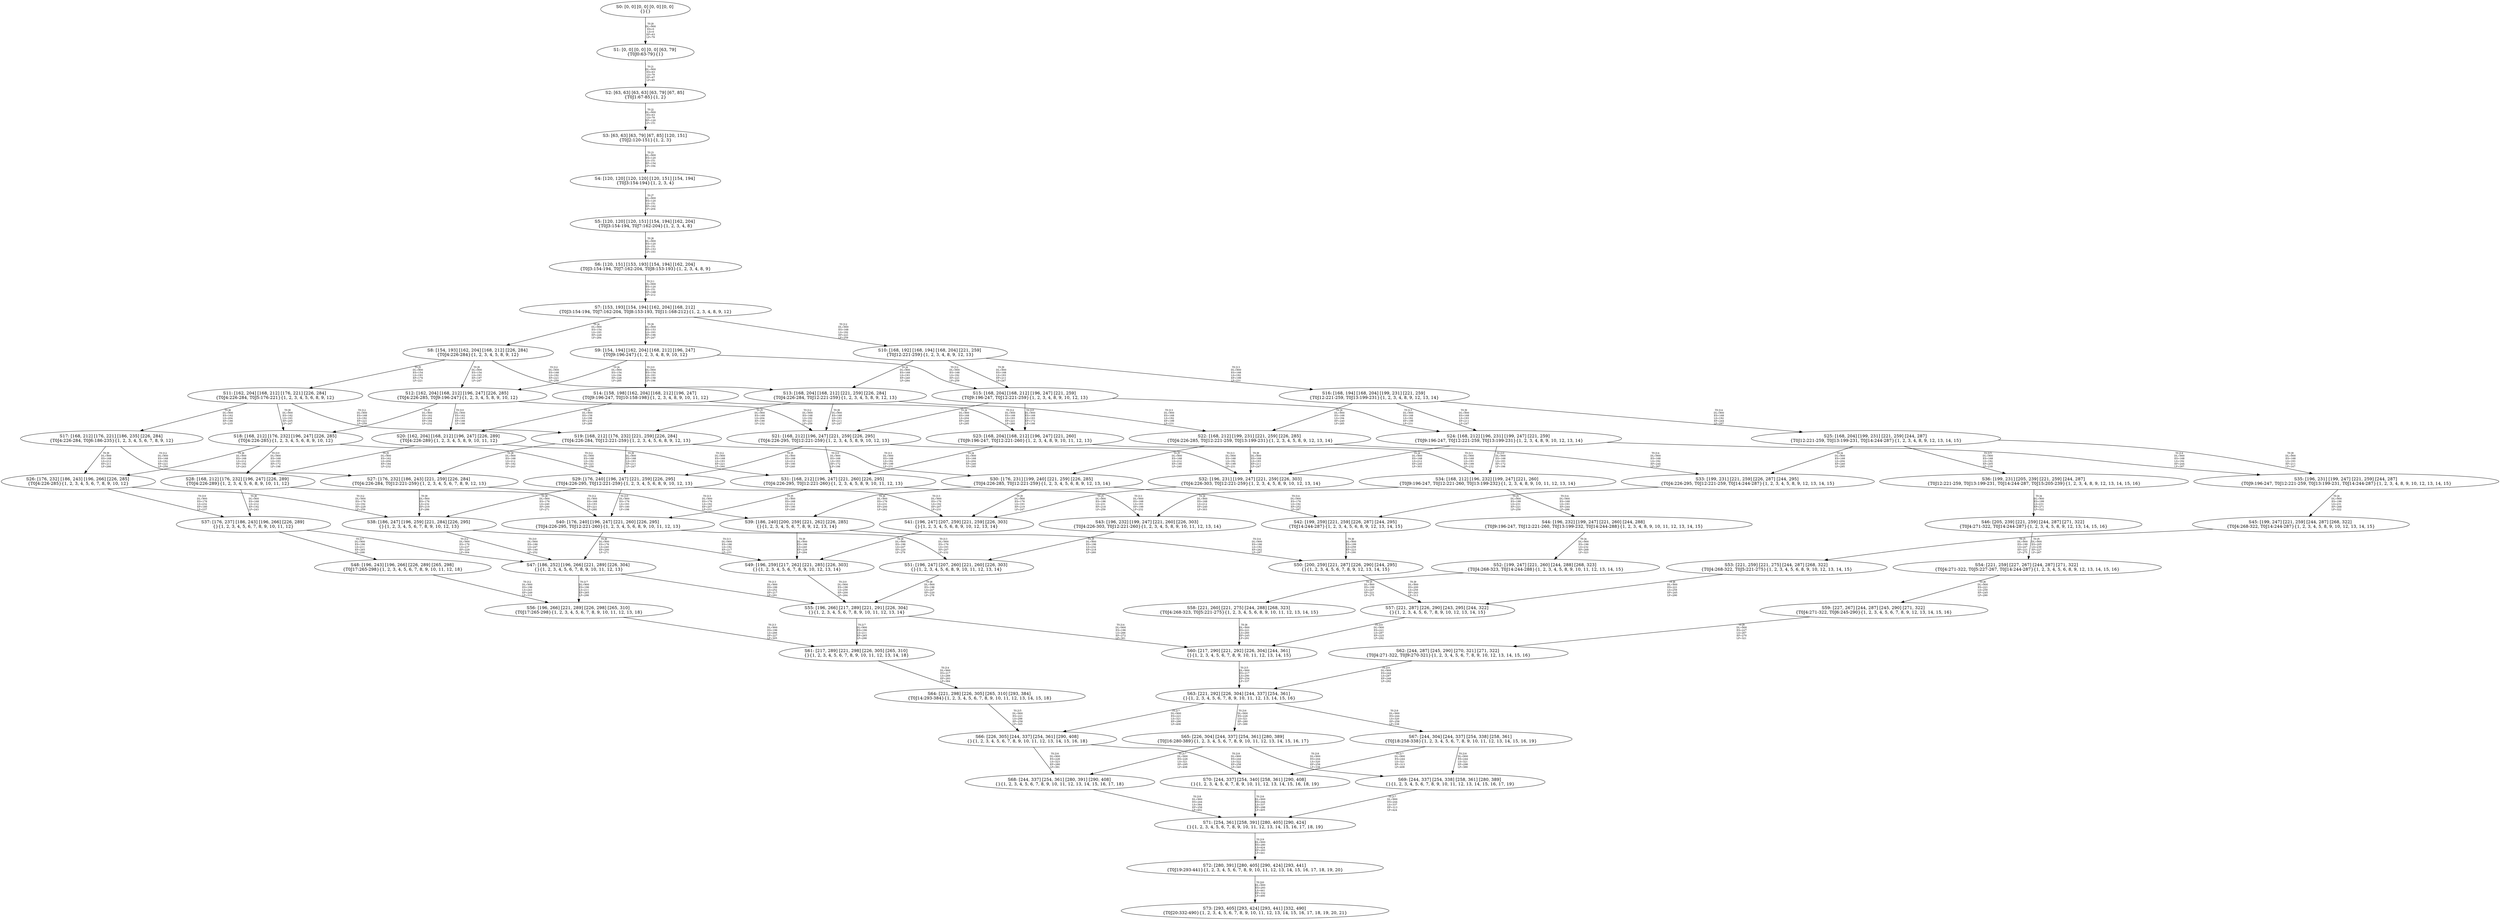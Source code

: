 digraph {
	S0[label="S0: [0, 0] [0, 0] [0, 0] [0, 0] \n{}{}"];
	S1[label="S1: [0, 0] [0, 0] [0, 0] [63, 79] \n{T0J0:63-79}{1}"];
	S2[label="S2: [63, 63] [63, 63] [63, 79] [67, 85] \n{T0J1:67-85}{1, 2}"];
	S3[label="S3: [63, 63] [63, 79] [67, 85] [120, 151] \n{T0J2:120-151}{1, 2, 3}"];
	S4[label="S4: [120, 120] [120, 120] [120, 151] [154, 194] \n{T0J3:154-194}{1, 2, 3, 4}"];
	S5[label="S5: [120, 120] [120, 151] [154, 194] [162, 204] \n{T0J3:154-194, T0J7:162-204}{1, 2, 3, 4, 8}"];
	S6[label="S6: [120, 151] [153, 193] [154, 194] [162, 204] \n{T0J3:154-194, T0J7:162-204, T0J8:153-193}{1, 2, 3, 4, 8, 9}"];
	S7[label="S7: [153, 193] [154, 194] [162, 204] [168, 212] \n{T0J3:154-194, T0J7:162-204, T0J8:153-193, T0J11:168-212}{1, 2, 3, 4, 8, 9, 12}"];
	S8[label="S8: [154, 193] [162, 204] [168, 212] [226, 284] \n{T0J4:226-284}{1, 2, 3, 4, 5, 8, 9, 12}"];
	S9[label="S9: [154, 194] [162, 204] [168, 212] [196, 247] \n{T0J9:196-247}{1, 2, 3, 4, 8, 9, 10, 12}"];
	S10[label="S10: [168, 192] [168, 194] [168, 204] [221, 259] \n{T0J12:221-259}{1, 2, 3, 4, 8, 9, 12, 13}"];
	S11[label="S11: [162, 204] [168, 212] [176, 221] [226, 284] \n{T0J4:226-284, T0J5:176-221}{1, 2, 3, 4, 5, 6, 8, 9, 12}"];
	S12[label="S12: [162, 204] [168, 212] [196, 247] [226, 285] \n{T0J4:226-285, T0J9:196-247}{1, 2, 3, 4, 5, 8, 9, 10, 12}"];
	S13[label="S13: [168, 204] [168, 212] [221, 259] [226, 284] \n{T0J4:226-284, T0J12:221-259}{1, 2, 3, 4, 5, 8, 9, 12, 13}"];
	S14[label="S14: [158, 198] [162, 204] [168, 212] [196, 247] \n{T0J9:196-247, T0J10:158-198}{1, 2, 3, 4, 8, 9, 10, 11, 12}"];
	S15[label="S15: [168, 204] [168, 212] [196, 247] [221, 259] \n{T0J9:196-247, T0J12:221-259}{1, 2, 3, 4, 8, 9, 10, 12, 13}"];
	S16[label="S16: [168, 194] [168, 204] [199, 231] [221, 259] \n{T0J12:221-259, T0J13:199-231}{1, 2, 3, 4, 8, 9, 12, 13, 14}"];
	S17[label="S17: [168, 212] [176, 221] [186, 235] [226, 284] \n{T0J4:226-284, T0J6:186-235}{1, 2, 3, 4, 5, 6, 7, 8, 9, 12}"];
	S18[label="S18: [168, 212] [176, 232] [196, 247] [226, 285] \n{T0J4:226-285}{1, 2, 3, 4, 5, 6, 8, 9, 10, 12}"];
	S19[label="S19: [168, 212] [176, 232] [221, 259] [226, 284] \n{T0J4:226-284, T0J12:221-259}{1, 2, 3, 4, 5, 6, 8, 9, 12, 13}"];
	S20[label="S20: [162, 204] [168, 212] [196, 247] [226, 289] \n{T0J4:226-289}{1, 2, 3, 4, 5, 8, 9, 10, 11, 12}"];
	S21[label="S21: [168, 212] [196, 247] [221, 259] [226, 295] \n{T0J4:226-295, T0J12:221-259}{1, 2, 3, 4, 5, 8, 9, 10, 12, 13}"];
	S22[label="S22: [168, 212] [199, 231] [221, 259] [226, 285] \n{T0J4:226-285, T0J12:221-259, T0J13:199-231}{1, 2, 3, 4, 5, 8, 9, 12, 13, 14}"];
	S23[label="S23: [168, 204] [168, 212] [196, 247] [221, 260] \n{T0J9:196-247, T0J12:221-260}{1, 2, 3, 4, 8, 9, 10, 11, 12, 13}"];
	S24[label="S24: [168, 212] [196, 231] [199, 247] [221, 259] \n{T0J9:196-247, T0J12:221-259, T0J13:199-231}{1, 2, 3, 4, 8, 9, 10, 12, 13, 14}"];
	S25[label="S25: [168, 204] [199, 231] [221, 259] [244, 287] \n{T0J12:221-259, T0J13:199-231, T0J14:244-287}{1, 2, 3, 4, 8, 9, 12, 13, 14, 15}"];
	S26[label="S26: [176, 232] [186, 243] [196, 266] [226, 285] \n{T0J4:226-285}{1, 2, 3, 4, 5, 6, 7, 8, 9, 10, 12}"];
	S27[label="S27: [176, 232] [186, 243] [221, 259] [226, 284] \n{T0J4:226-284, T0J12:221-259}{1, 2, 3, 4, 5, 6, 7, 8, 9, 12, 13}"];
	S28[label="S28: [168, 212] [176, 232] [196, 247] [226, 289] \n{T0J4:226-289}{1, 2, 3, 4, 5, 6, 8, 9, 10, 11, 12}"];
	S29[label="S29: [176, 240] [196, 247] [221, 259] [226, 295] \n{T0J4:226-295, T0J12:221-259}{1, 2, 3, 4, 5, 6, 8, 9, 10, 12, 13}"];
	S30[label="S30: [176, 231] [199, 240] [221, 259] [226, 285] \n{T0J4:226-285, T0J12:221-259}{1, 2, 3, 4, 5, 6, 8, 9, 12, 13, 14}"];
	S31[label="S31: [168, 212] [196, 247] [221, 260] [226, 295] \n{T0J4:226-295, T0J12:221-260}{1, 2, 3, 4, 5, 8, 9, 10, 11, 12, 13}"];
	S32[label="S32: [196, 231] [199, 247] [221, 259] [226, 303] \n{T0J4:226-303, T0J12:221-259}{1, 2, 3, 4, 5, 8, 9, 10, 12, 13, 14}"];
	S33[label="S33: [199, 231] [221, 259] [226, 287] [244, 295] \n{T0J4:226-295, T0J12:221-259, T0J14:244-287}{1, 2, 3, 4, 5, 8, 9, 12, 13, 14, 15}"];
	S34[label="S34: [168, 212] [196, 232] [199, 247] [221, 260] \n{T0J9:196-247, T0J12:221-260, T0J13:199-232}{1, 2, 3, 4, 8, 9, 10, 11, 12, 13, 14}"];
	S35[label="S35: [196, 231] [199, 247] [221, 259] [244, 287] \n{T0J9:196-247, T0J12:221-259, T0J13:199-231, T0J14:244-287}{1, 2, 3, 4, 8, 9, 10, 12, 13, 14, 15}"];
	S36[label="S36: [199, 231] [205, 239] [221, 259] [244, 287] \n{T0J12:221-259, T0J13:199-231, T0J14:244-287, T0J15:205-239}{1, 2, 3, 4, 8, 9, 12, 13, 14, 15, 16}"];
	S37[label="S37: [176, 237] [186, 243] [196, 266] [226, 289] \n{}{1, 2, 3, 4, 5, 6, 7, 8, 9, 10, 11, 12}"];
	S38[label="S38: [186, 247] [196, 259] [221, 284] [226, 295] \n{}{1, 2, 3, 4, 5, 6, 7, 8, 9, 10, 12, 13}"];
	S39[label="S39: [186, 240] [200, 259] [221, 262] [226, 285] \n{}{1, 2, 3, 4, 5, 6, 7, 8, 9, 12, 13, 14}"];
	S40[label="S40: [176, 240] [196, 247] [221, 260] [226, 295] \n{T0J4:226-295, T0J12:221-260}{1, 2, 3, 4, 5, 6, 8, 9, 10, 11, 12, 13}"];
	S41[label="S41: [196, 247] [207, 259] [221, 259] [226, 303] \n{}{1, 2, 3, 4, 5, 6, 8, 9, 10, 12, 13, 14}"];
	S42[label="S42: [199, 259] [221, 259] [226, 287] [244, 295] \n{T0J14:244-287}{1, 2, 3, 4, 5, 6, 8, 9, 12, 13, 14, 15}"];
	S43[label="S43: [196, 232] [199, 247] [221, 260] [226, 303] \n{T0J4:226-303, T0J12:221-260}{1, 2, 3, 4, 5, 8, 9, 10, 11, 12, 13, 14}"];
	S44[label="S44: [196, 232] [199, 247] [221, 260] [244, 288] \n{T0J9:196-247, T0J12:221-260, T0J13:199-232, T0J14:244-288}{1, 2, 3, 4, 8, 9, 10, 11, 12, 13, 14, 15}"];
	S45[label="S45: [199, 247] [221, 259] [244, 287] [268, 322] \n{T0J4:268-322, T0J14:244-287}{1, 2, 3, 4, 5, 8, 9, 10, 12, 13, 14, 15}"];
	S46[label="S46: [205, 239] [221, 259] [244, 287] [271, 322] \n{T0J4:271-322, T0J14:244-287}{1, 2, 3, 4, 5, 8, 9, 12, 13, 14, 15, 16}"];
	S47[label="S47: [186, 252] [196, 266] [221, 289] [226, 304] \n{}{1, 2, 3, 4, 5, 6, 7, 8, 9, 10, 11, 12, 13}"];
	S48[label="S48: [196, 243] [196, 266] [226, 289] [265, 298] \n{T0J17:265-298}{1, 2, 3, 4, 5, 6, 7, 8, 9, 10, 11, 12, 18}"];
	S49[label="S49: [196, 259] [217, 262] [221, 285] [226, 303] \n{}{1, 2, 3, 4, 5, 6, 7, 8, 9, 10, 12, 13, 14}"];
	S50[label="S50: [200, 259] [221, 287] [226, 290] [244, 295] \n{}{1, 2, 3, 4, 5, 6, 7, 8, 9, 12, 13, 14, 15}"];
	S51[label="S51: [196, 247] [207, 260] [221, 260] [226, 303] \n{}{1, 2, 3, 4, 5, 6, 8, 9, 10, 11, 12, 13, 14}"];
	S52[label="S52: [199, 247] [221, 260] [244, 288] [268, 323] \n{T0J4:268-323, T0J14:244-288}{1, 2, 3, 4, 5, 8, 9, 10, 11, 12, 13, 14, 15}"];
	S53[label="S53: [221, 259] [221, 275] [244, 287] [268, 322] \n{T0J4:268-322, T0J5:221-275}{1, 2, 3, 4, 5, 6, 8, 9, 10, 12, 13, 14, 15}"];
	S54[label="S54: [221, 259] [227, 267] [244, 287] [271, 322] \n{T0J4:271-322, T0J5:227-267, T0J14:244-287}{1, 2, 3, 4, 5, 6, 8, 9, 12, 13, 14, 15, 16}"];
	S55[label="S55: [196, 266] [217, 289] [221, 291] [226, 304] \n{}{1, 2, 3, 4, 5, 6, 7, 8, 9, 10, 11, 12, 13, 14}"];
	S56[label="S56: [196, 266] [221, 289] [226, 298] [265, 310] \n{T0J17:265-298}{1, 2, 3, 4, 5, 6, 7, 8, 9, 10, 11, 12, 13, 18}"];
	S57[label="S57: [221, 287] [226, 290] [243, 295] [244, 322] \n{}{1, 2, 3, 4, 5, 6, 7, 8, 9, 10, 12, 13, 14, 15}"];
	S58[label="S58: [221, 260] [221, 275] [244, 288] [268, 323] \n{T0J4:268-323, T0J5:221-275}{1, 2, 3, 4, 5, 6, 8, 9, 10, 11, 12, 13, 14, 15}"];
	S59[label="S59: [227, 267] [244, 287] [245, 290] [271, 322] \n{T0J4:271-322, T0J6:245-290}{1, 2, 3, 4, 5, 6, 7, 8, 9, 12, 13, 14, 15, 16}"];
	S60[label="S60: [217, 290] [221, 292] [226, 304] [244, 361] \n{}{1, 2, 3, 4, 5, 6, 7, 8, 9, 10, 11, 12, 13, 14, 15}"];
	S61[label="S61: [217, 289] [221, 298] [226, 305] [265, 310] \n{}{1, 2, 3, 4, 5, 6, 7, 8, 9, 10, 11, 12, 13, 14, 18}"];
	S62[label="S62: [244, 287] [245, 290] [270, 321] [271, 322] \n{T0J4:271-322, T0J9:270-321}{1, 2, 3, 4, 5, 6, 7, 8, 9, 10, 12, 13, 14, 15, 16}"];
	S63[label="S63: [221, 292] [226, 304] [244, 337] [254, 361] \n{}{1, 2, 3, 4, 5, 6, 7, 8, 9, 10, 11, 12, 13, 14, 15, 16}"];
	S64[label="S64: [221, 298] [226, 305] [265, 310] [293, 384] \n{T0J14:293-384}{1, 2, 3, 4, 5, 6, 7, 8, 9, 10, 11, 12, 13, 14, 15, 18}"];
	S65[label="S65: [226, 304] [244, 337] [254, 361] [280, 389] \n{T0J16:280-389}{1, 2, 3, 4, 5, 6, 7, 8, 9, 10, 11, 12, 13, 14, 15, 16, 17}"];
	S66[label="S66: [226, 305] [244, 337] [254, 361] [290, 408] \n{}{1, 2, 3, 4, 5, 6, 7, 8, 9, 10, 11, 12, 13, 14, 15, 16, 18}"];
	S67[label="S67: [244, 304] [244, 337] [254, 338] [258, 361] \n{T0J18:258-338}{1, 2, 3, 4, 5, 6, 7, 8, 9, 10, 11, 12, 13, 14, 15, 16, 19}"];
	S68[label="S68: [244, 337] [254, 361] [280, 391] [290, 408] \n{}{1, 2, 3, 4, 5, 6, 7, 8, 9, 10, 11, 12, 13, 14, 15, 16, 17, 18}"];
	S69[label="S69: [244, 337] [254, 338] [258, 361] [280, 389] \n{}{1, 2, 3, 4, 5, 6, 7, 8, 9, 10, 11, 12, 13, 14, 15, 16, 17, 19}"];
	S70[label="S70: [244, 337] [254, 340] [258, 361] [290, 408] \n{}{1, 2, 3, 4, 5, 6, 7, 8, 9, 10, 11, 12, 13, 14, 15, 16, 18, 19}"];
	S71[label="S71: [254, 361] [258, 391] [280, 405] [290, 424] \n{}{1, 2, 3, 4, 5, 6, 7, 8, 9, 10, 11, 12, 13, 14, 15, 16, 17, 18, 19}"];
	S72[label="S72: [280, 391] [280, 405] [290, 424] [293, 441] \n{T0J19:293-441}{1, 2, 3, 4, 5, 6, 7, 8, 9, 10, 11, 12, 13, 14, 15, 16, 17, 18, 19, 20}"];
	S73[label="S73: [293, 405] [293, 424] [293, 441] [332, 490] \n{T0J20:332-490}{1, 2, 3, 4, 5, 6, 7, 8, 9, 10, 11, 12, 13, 14, 15, 16, 17, 18, 19, 20, 21}"];
	S0 -> S1[label="T0 J0\nDL=900\nES=0\nLS=0\nEF=63\nLF=79",fontsize=8];
	S1 -> S2[label="T0 J1\nDL=900\nES=63\nLS=79\nEF=67\nLF=85",fontsize=8];
	S2 -> S3[label="T0 J2\nDL=900\nES=63\nLS=79\nEF=120\nLF=151",fontsize=8];
	S3 -> S4[label="T0 J3\nDL=900\nES=120\nLS=151\nEF=154\nLF=194",fontsize=8];
	S4 -> S5[label="T0 J7\nDL=900\nES=120\nLS=151\nEF=162\nLF=204",fontsize=8];
	S5 -> S6[label="T0 J8\nDL=900\nES=120\nLS=151\nEF=153\nLF=193",fontsize=8];
	S6 -> S7[label="T0 J11\nDL=900\nES=120\nLS=151\nEF=168\nLF=212",fontsize=8];
	S7 -> S8[label="T0 J4\nDL=900\nES=154\nLS=193\nEF=226\nLF=284",fontsize=8];
	S7 -> S9[label="T0 J9\nDL=900\nES=153\nLS=193\nEF=196\nLF=247",fontsize=8];
	S7 -> S10[label="T0 J12\nDL=900\nES=168\nLS=192\nEF=221\nLF=259",fontsize=8];
	S8 -> S11[label="T0 J5\nDL=900\nES=154\nLS=193\nEF=176\nLF=221",fontsize=8];
	S8 -> S12[label="T0 J9\nDL=900\nES=154\nLS=193\nEF=197\nLF=247",fontsize=8];
	S8 -> S13[label="T0 J12\nDL=900\nES=168\nLS=192\nEF=221\nLF=259",fontsize=8];
	S9 -> S12[label="T0 J4\nDL=900\nES=154\nLS=194\nEF=226\nLF=285",fontsize=8];
	S9 -> S14[label="T0 J10\nDL=900\nES=154\nLS=193\nEF=158\nLF=198",fontsize=8];
	S9 -> S15[label="T0 J12\nDL=900\nES=168\nLS=192\nEF=221\nLF=259",fontsize=8];
	S10 -> S13[label="T0 J4\nDL=900\nES=168\nLS=193\nEF=240\nLF=284",fontsize=8];
	S10 -> S15[label="T0 J9\nDL=900\nES=168\nLS=193\nEF=211\nLF=247",fontsize=8];
	S10 -> S16[label="T0 J13\nDL=900\nES=168\nLS=192\nEF=199\nLF=231",fontsize=8];
	S11 -> S17[label="T0 J6\nDL=900\nES=162\nLS=204\nEF=186\nLF=235",fontsize=8];
	S11 -> S18[label="T0 J9\nDL=900\nES=162\nLS=193\nEF=205\nLF=247",fontsize=8];
	S11 -> S19[label="T0 J12\nDL=900\nES=168\nLS=192\nEF=221\nLF=259",fontsize=8];
	S12 -> S18[label="T0 J5\nDL=900\nES=162\nLS=204\nEF=184\nLF=232",fontsize=8];
	S12 -> S20[label="T0 J10\nDL=900\nES=162\nLS=193\nEF=166\nLF=198",fontsize=8];
	S12 -> S21[label="T0 J12\nDL=900\nES=168\nLS=192\nEF=221\nLF=259",fontsize=8];
	S13 -> S19[label="T0 J5\nDL=900\nES=168\nLS=204\nEF=190\nLF=232",fontsize=8];
	S13 -> S21[label="T0 J9\nDL=900\nES=168\nLS=193\nEF=211\nLF=247",fontsize=8];
	S13 -> S22[label="T0 J13\nDL=900\nES=168\nLS=192\nEF=199\nLF=231",fontsize=8];
	S14 -> S20[label="T0 J4\nDL=900\nES=158\nLS=198\nEF=230\nLF=289",fontsize=8];
	S14 -> S23[label="T0 J12\nDL=900\nES=168\nLS=193\nEF=221\nLF=260",fontsize=8];
	S15 -> S21[label="T0 J4\nDL=900\nES=168\nLS=204\nEF=240\nLF=295",fontsize=8];
	S15 -> S23[label="T0 J10\nDL=900\nES=168\nLS=193\nEF=172\nLF=198",fontsize=8];
	S15 -> S24[label="T0 J13\nDL=900\nES=168\nLS=192\nEF=199\nLF=231",fontsize=8];
	S16 -> S22[label="T0 J4\nDL=900\nES=168\nLS=194\nEF=240\nLF=285",fontsize=8];
	S16 -> S24[label="T0 J9\nDL=900\nES=168\nLS=193\nEF=211\nLF=247",fontsize=8];
	S16 -> S25[label="T0 J14\nDL=900\nES=168\nLS=192\nEF=244\nLF=287",fontsize=8];
	S17 -> S26[label="T0 J9\nDL=900\nES=168\nLS=212\nEF=211\nLF=266",fontsize=8];
	S17 -> S27[label="T0 J12\nDL=900\nES=168\nLS=192\nEF=221\nLF=259",fontsize=8];
	S18 -> S26[label="T0 J6\nDL=900\nES=168\nLS=212\nEF=192\nLF=243",fontsize=8];
	S18 -> S28[label="T0 J10\nDL=900\nES=168\nLS=193\nEF=172\nLF=198",fontsize=8];
	S18 -> S29[label="T0 J12\nDL=900\nES=168\nLS=192\nEF=221\nLF=259",fontsize=8];
	S19 -> S27[label="T0 J6\nDL=900\nES=168\nLS=212\nEF=192\nLF=243",fontsize=8];
	S19 -> S29[label="T0 J9\nDL=900\nES=168\nLS=193\nEF=211\nLF=247",fontsize=8];
	S19 -> S30[label="T0 J13\nDL=900\nES=168\nLS=192\nEF=199\nLF=231",fontsize=8];
	S20 -> S28[label="T0 J5\nDL=900\nES=162\nLS=204\nEF=184\nLF=232",fontsize=8];
	S20 -> S31[label="T0 J12\nDL=900\nES=168\nLS=193\nEF=221\nLF=260",fontsize=8];
	S21 -> S29[label="T0 J5\nDL=900\nES=168\nLS=212\nEF=190\nLF=240",fontsize=8];
	S21 -> S31[label="T0 J10\nDL=900\nES=168\nLS=193\nEF=172\nLF=198",fontsize=8];
	S21 -> S32[label="T0 J13\nDL=900\nES=168\nLS=192\nEF=199\nLF=231",fontsize=8];
	S22 -> S30[label="T0 J5\nDL=900\nES=168\nLS=212\nEF=190\nLF=240",fontsize=8];
	S22 -> S32[label="T0 J9\nDL=900\nES=168\nLS=193\nEF=211\nLF=247",fontsize=8];
	S22 -> S33[label="T0 J14\nDL=900\nES=168\nLS=192\nEF=244\nLF=287",fontsize=8];
	S23 -> S31[label="T0 J4\nDL=900\nES=168\nLS=204\nEF=240\nLF=295",fontsize=8];
	S23 -> S34[label="T0 J13\nDL=900\nES=168\nLS=193\nEF=199\nLF=232",fontsize=8];
	S24 -> S32[label="T0 J4\nDL=900\nES=168\nLS=212\nEF=240\nLF=303",fontsize=8];
	S24 -> S34[label="T0 J10\nDL=900\nES=168\nLS=193\nEF=172\nLF=198",fontsize=8];
	S24 -> S35[label="T0 J14\nDL=900\nES=168\nLS=192\nEF=244\nLF=287",fontsize=8];
	S25 -> S33[label="T0 J4\nDL=900\nES=168\nLS=204\nEF=240\nLF=295",fontsize=8];
	S25 -> S35[label="T0 J9\nDL=900\nES=168\nLS=193\nEF=211\nLF=247",fontsize=8];
	S25 -> S36[label="T0 J15\nDL=900\nES=168\nLS=192\nEF=205\nLF=239",fontsize=8];
	S26 -> S37[label="T0 J10\nDL=900\nES=176\nLS=232\nEF=180\nLF=237",fontsize=8];
	S26 -> S38[label="T0 J12\nDL=900\nES=176\nLS=192\nEF=229\nLF=259",fontsize=8];
	S27 -> S38[label="T0 J9\nDL=900\nES=176\nLS=232\nEF=219\nLF=286",fontsize=8];
	S27 -> S39[label="T0 J13\nDL=900\nES=176\nLS=192\nEF=207\nLF=231",fontsize=8];
	S28 -> S37[label="T0 J6\nDL=900\nES=168\nLS=212\nEF=192\nLF=243",fontsize=8];
	S28 -> S40[label="T0 J12\nDL=900\nES=168\nLS=193\nEF=221\nLF=260",fontsize=8];
	S29 -> S38[label="T0 J6\nDL=900\nES=176\nLS=240\nEF=200\nLF=271",fontsize=8];
	S29 -> S40[label="T0 J10\nDL=900\nES=176\nLS=193\nEF=180\nLF=198",fontsize=8];
	S29 -> S41[label="T0 J13\nDL=900\nES=176\nLS=192\nEF=207\nLF=231",fontsize=8];
	S30 -> S39[label="T0 J6\nDL=900\nES=176\nLS=231\nEF=200\nLF=262",fontsize=8];
	S30 -> S41[label="T0 J9\nDL=900\nES=176\nLS=193\nEF=219\nLF=247",fontsize=8];
	S30 -> S42[label="T0 J14\nDL=900\nES=176\nLS=192\nEF=252\nLF=287",fontsize=8];
	S31 -> S40[label="T0 J5\nDL=900\nES=168\nLS=212\nEF=190\nLF=240",fontsize=8];
	S31 -> S43[label="T0 J13\nDL=900\nES=168\nLS=193\nEF=199\nLF=232",fontsize=8];
	S32 -> S41[label="T0 J5\nDL=900\nES=196\nLS=231\nEF=218\nLF=259",fontsize=8];
	S33 -> S42[label="T0 J5\nDL=900\nES=199\nLS=231\nEF=221\nLF=259",fontsize=8];
	S34 -> S43[label="T0 J4\nDL=900\nES=168\nLS=212\nEF=240\nLF=303",fontsize=8];
	S34 -> S44[label="T0 J14\nDL=900\nES=168\nLS=193\nEF=244\nLF=288",fontsize=8];
	S35 -> S45[label="T0 J4\nDL=900\nES=196\nLS=231\nEF=268\nLF=322",fontsize=8];
	S36 -> S46[label="T0 J4\nDL=900\nES=199\nLS=231\nEF=271\nLF=322",fontsize=8];
	S37 -> S47[label="T0 J12\nDL=900\nES=176\nLS=237\nEF=229\nLF=304",fontsize=8];
	S37 -> S48[label="T0 J17\nDL=900\nES=196\nLS=211\nEF=265\nLF=298",fontsize=8];
	S38 -> S47[label="T0 J10\nDL=900\nES=186\nLS=247\nEF=190\nLF=252",fontsize=8];
	S38 -> S49[label="T0 J13\nDL=900\nES=186\nLS=192\nEF=217\nLF=231",fontsize=8];
	S39 -> S49[label="T0 J9\nDL=900\nES=186\nLS=240\nEF=229\nLF=294",fontsize=8];
	S39 -> S50[label="T0 J14\nDL=900\nES=186\nLS=192\nEF=262\nLF=287",fontsize=8];
	S40 -> S47[label="T0 J6\nDL=900\nES=176\nLS=240\nEF=200\nLF=271",fontsize=8];
	S40 -> S51[label="T0 J13\nDL=900\nES=176\nLS=193\nEF=207\nLF=232",fontsize=8];
	S41 -> S49[label="T0 J6\nDL=900\nES=196\nLS=247\nEF=220\nLF=278",fontsize=8];
	S42 -> S50[label="T0 J6\nDL=900\nES=199\nLS=259\nEF=223\nLF=290",fontsize=8];
	S43 -> S51[label="T0 J5\nDL=900\nES=196\nLS=232\nEF=218\nLF=260",fontsize=8];
	S44 -> S52[label="T0 J4\nDL=900\nES=196\nLS=232\nEF=268\nLF=323",fontsize=8];
	S45 -> S53[label="T0 J5\nDL=900\nES=199\nLS=247\nEF=221\nLF=275",fontsize=8];
	S46 -> S54[label="T0 J5\nDL=900\nES=205\nLS=239\nEF=227\nLF=267",fontsize=8];
	S47 -> S55[label="T0 J13\nDL=900\nES=186\nLS=252\nEF=217\nLF=291",fontsize=8];
	S47 -> S56[label="T0 J17\nDL=900\nES=196\nLS=211\nEF=265\nLF=298",fontsize=8];
	S48 -> S56[label="T0 J12\nDL=900\nES=196\nLS=243\nEF=249\nLF=310",fontsize=8];
	S49 -> S55[label="T0 J10\nDL=900\nES=196\nLS=259\nEF=200\nLF=264",fontsize=8];
	S50 -> S57[label="T0 J9\nDL=900\nES=200\nLS=259\nEF=243\nLF=313",fontsize=8];
	S51 -> S55[label="T0 J6\nDL=900\nES=196\nLS=247\nEF=220\nLF=278",fontsize=8];
	S52 -> S58[label="T0 J5\nDL=900\nES=199\nLS=247\nEF=221\nLF=275",fontsize=8];
	S53 -> S57[label="T0 J6\nDL=900\nES=221\nLS=259\nEF=245\nLF=290",fontsize=8];
	S54 -> S59[label="T0 J6\nDL=900\nES=221\nLS=259\nEF=245\nLF=290",fontsize=8];
	S55 -> S60[label="T0 J14\nDL=900\nES=196\nLS=266\nEF=272\nLF=361",fontsize=8];
	S55 -> S61[label="T0 J17\nDL=900\nES=196\nLS=211\nEF=265\nLF=298",fontsize=8];
	S56 -> S61[label="T0 J13\nDL=900\nES=196\nLS=266\nEF=227\nLF=305",fontsize=8];
	S57 -> S60[label="T0 J10\nDL=900\nES=221\nLS=287\nEF=225\nLF=292",fontsize=8];
	S58 -> S60[label="T0 J6\nDL=900\nES=221\nLS=260\nEF=245\nLF=291",fontsize=8];
	S59 -> S62[label="T0 J9\nDL=900\nES=227\nLS=267\nEF=270\nLF=321",fontsize=8];
	S60 -> S63[label="T0 J15\nDL=900\nES=217\nLS=290\nEF=254\nLF=337",fontsize=8];
	S61 -> S64[label="T0 J14\nDL=900\nES=217\nLS=289\nEF=293\nLF=384",fontsize=8];
	S62 -> S63[label="T0 J10\nDL=900\nES=244\nLS=287\nEF=248\nLF=292",fontsize=8];
	S63 -> S65[label="T0 J16\nDL=900\nES=226\nLS=321\nEF=280\nLF=389",fontsize=8];
	S63 -> S66[label="T0 J17\nDL=900\nES=221\nLS=321\nEF=290\nLF=408",fontsize=8];
	S63 -> S67[label="T0 J18\nDL=900\nES=244\nLS=320\nEF=258\nLF=338",fontsize=8];
	S64 -> S66[label="T0 J15\nDL=900\nES=221\nLS=298\nEF=258\nLF=345",fontsize=8];
	S65 -> S68[label="T0 J17\nDL=900\nES=226\nLS=321\nEF=295\nLF=408",fontsize=8];
	S65 -> S69[label="T0 J18\nDL=900\nES=244\nLS=320\nEF=258\nLF=338",fontsize=8];
	S66 -> S68[label="T0 J16\nDL=900\nES=226\nLS=323\nEF=280\nLF=391",fontsize=8];
	S66 -> S70[label="T0 J18\nDL=900\nES=244\nLS=322\nEF=258\nLF=340",fontsize=8];
	S67 -> S69[label="T0 J16\nDL=900\nES=244\nLS=321\nEF=298\nLF=389",fontsize=8];
	S67 -> S70[label="T0 J17\nDL=900\nES=244\nLS=321\nEF=313\nLF=408",fontsize=8];
	S68 -> S71[label="T0 J18\nDL=900\nES=244\nLS=384\nEF=258\nLF=402",fontsize=8];
	S69 -> S71[label="T0 J17\nDL=900\nES=244\nLS=337\nEF=313\nLF=424",fontsize=8];
	S70 -> S71[label="T0 J16\nDL=900\nES=244\nLS=337\nEF=298\nLF=405",fontsize=8];
	S71 -> S72[label="T0 J19\nDL=900\nES=280\nLS=424\nEF=293\nLF=441",fontsize=8];
	S72 -> S73[label="T0 J20\nDL=900\nES=293\nLS=441\nEF=332\nLF=490",fontsize=8];
}
